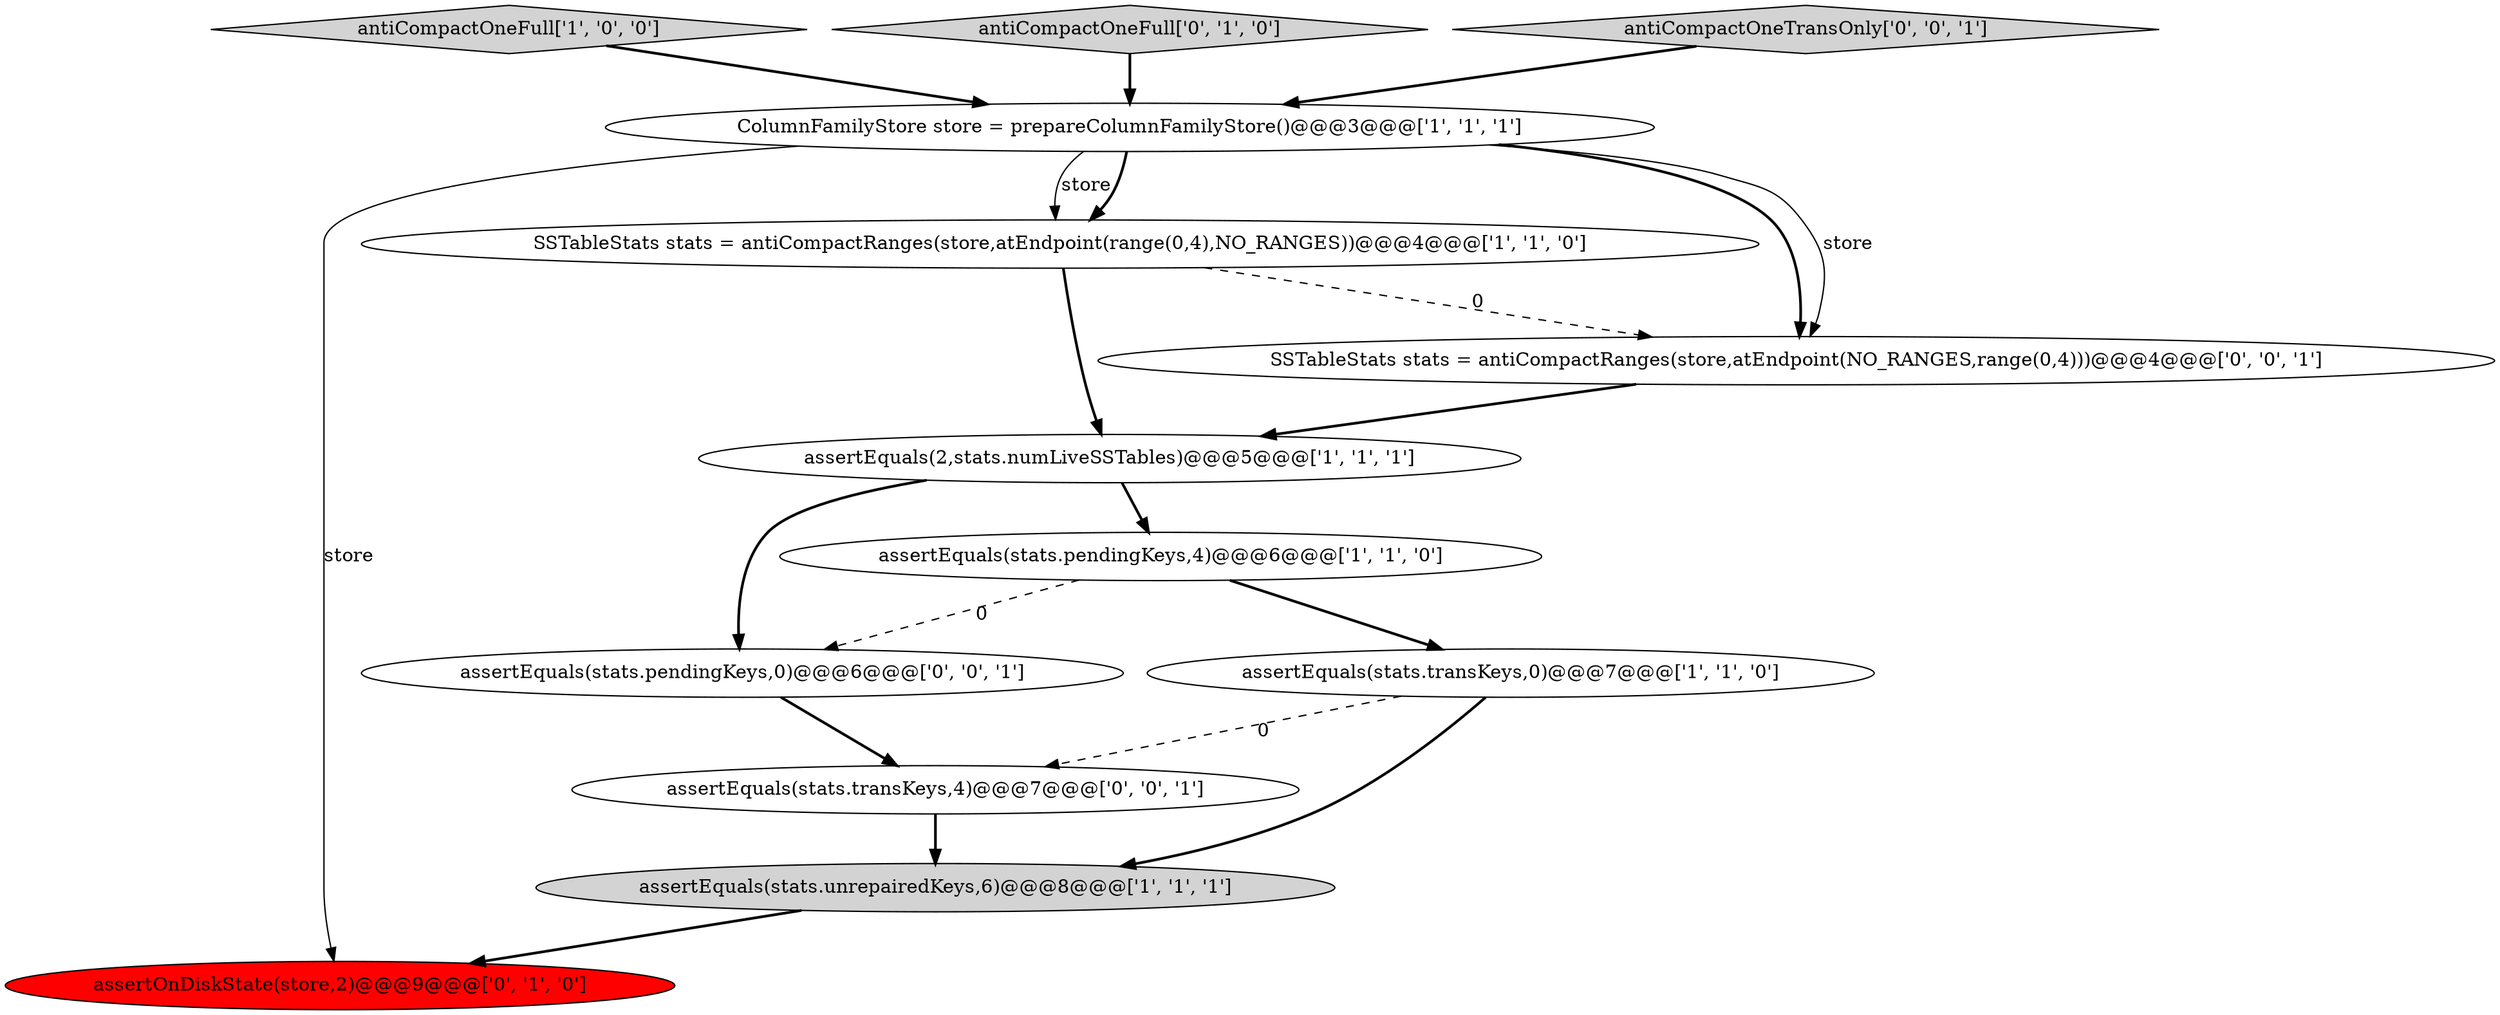 digraph {
9 [style = filled, label = "SSTableStats stats = antiCompactRanges(store,atEndpoint(NO_RANGES,range(0,4)))@@@4@@@['0', '0', '1']", fillcolor = white, shape = ellipse image = "AAA0AAABBB3BBB"];
8 [style = filled, label = "assertOnDiskState(store,2)@@@9@@@['0', '1', '0']", fillcolor = red, shape = ellipse image = "AAA1AAABBB2BBB"];
1 [style = filled, label = "assertEquals(stats.transKeys,0)@@@7@@@['1', '1', '0']", fillcolor = white, shape = ellipse image = "AAA0AAABBB1BBB"];
2 [style = filled, label = "antiCompactOneFull['1', '0', '0']", fillcolor = lightgray, shape = diamond image = "AAA0AAABBB1BBB"];
0 [style = filled, label = "SSTableStats stats = antiCompactRanges(store,atEndpoint(range(0,4),NO_RANGES))@@@4@@@['1', '1', '0']", fillcolor = white, shape = ellipse image = "AAA0AAABBB1BBB"];
6 [style = filled, label = "assertEquals(stats.pendingKeys,4)@@@6@@@['1', '1', '0']", fillcolor = white, shape = ellipse image = "AAA0AAABBB1BBB"];
3 [style = filled, label = "ColumnFamilyStore store = prepareColumnFamilyStore()@@@3@@@['1', '1', '1']", fillcolor = white, shape = ellipse image = "AAA0AAABBB1BBB"];
7 [style = filled, label = "antiCompactOneFull['0', '1', '0']", fillcolor = lightgray, shape = diamond image = "AAA0AAABBB2BBB"];
11 [style = filled, label = "antiCompactOneTransOnly['0', '0', '1']", fillcolor = lightgray, shape = diamond image = "AAA0AAABBB3BBB"];
4 [style = filled, label = "assertEquals(2,stats.numLiveSSTables)@@@5@@@['1', '1', '1']", fillcolor = white, shape = ellipse image = "AAA0AAABBB1BBB"];
5 [style = filled, label = "assertEquals(stats.unrepairedKeys,6)@@@8@@@['1', '1', '1']", fillcolor = lightgray, shape = ellipse image = "AAA0AAABBB1BBB"];
10 [style = filled, label = "assertEquals(stats.pendingKeys,0)@@@6@@@['0', '0', '1']", fillcolor = white, shape = ellipse image = "AAA0AAABBB3BBB"];
12 [style = filled, label = "assertEquals(stats.transKeys,4)@@@7@@@['0', '0', '1']", fillcolor = white, shape = ellipse image = "AAA0AAABBB3BBB"];
1->5 [style = bold, label=""];
3->9 [style = bold, label=""];
4->10 [style = bold, label=""];
6->1 [style = bold, label=""];
3->0 [style = solid, label="store"];
3->8 [style = solid, label="store"];
3->9 [style = solid, label="store"];
5->8 [style = bold, label=""];
1->12 [style = dashed, label="0"];
0->9 [style = dashed, label="0"];
12->5 [style = bold, label=""];
9->4 [style = bold, label=""];
11->3 [style = bold, label=""];
0->4 [style = bold, label=""];
4->6 [style = bold, label=""];
10->12 [style = bold, label=""];
7->3 [style = bold, label=""];
3->0 [style = bold, label=""];
2->3 [style = bold, label=""];
6->10 [style = dashed, label="0"];
}
